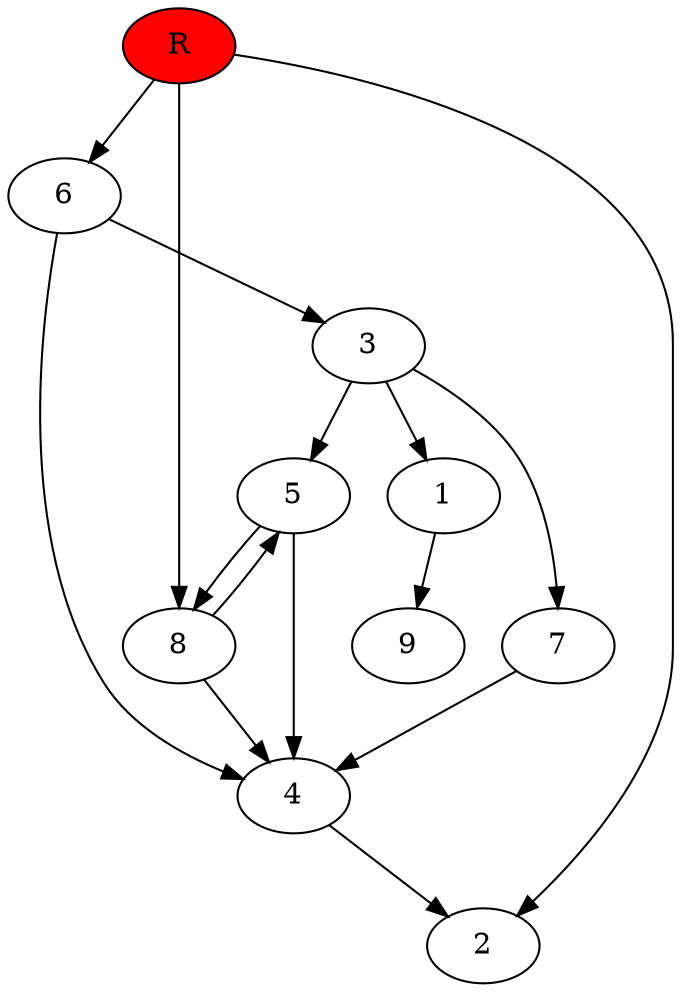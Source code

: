 digraph prb81020 {
	1
	2
	3
	4
	5
	6
	7
	8
	R [fillcolor="#ff0000" style=filled]
	1 -> 9
	3 -> 1
	3 -> 5
	3 -> 7
	4 -> 2
	5 -> 4
	5 -> 8
	6 -> 3
	6 -> 4
	7 -> 4
	8 -> 4
	8 -> 5
	R -> 2
	R -> 6
	R -> 8
}
